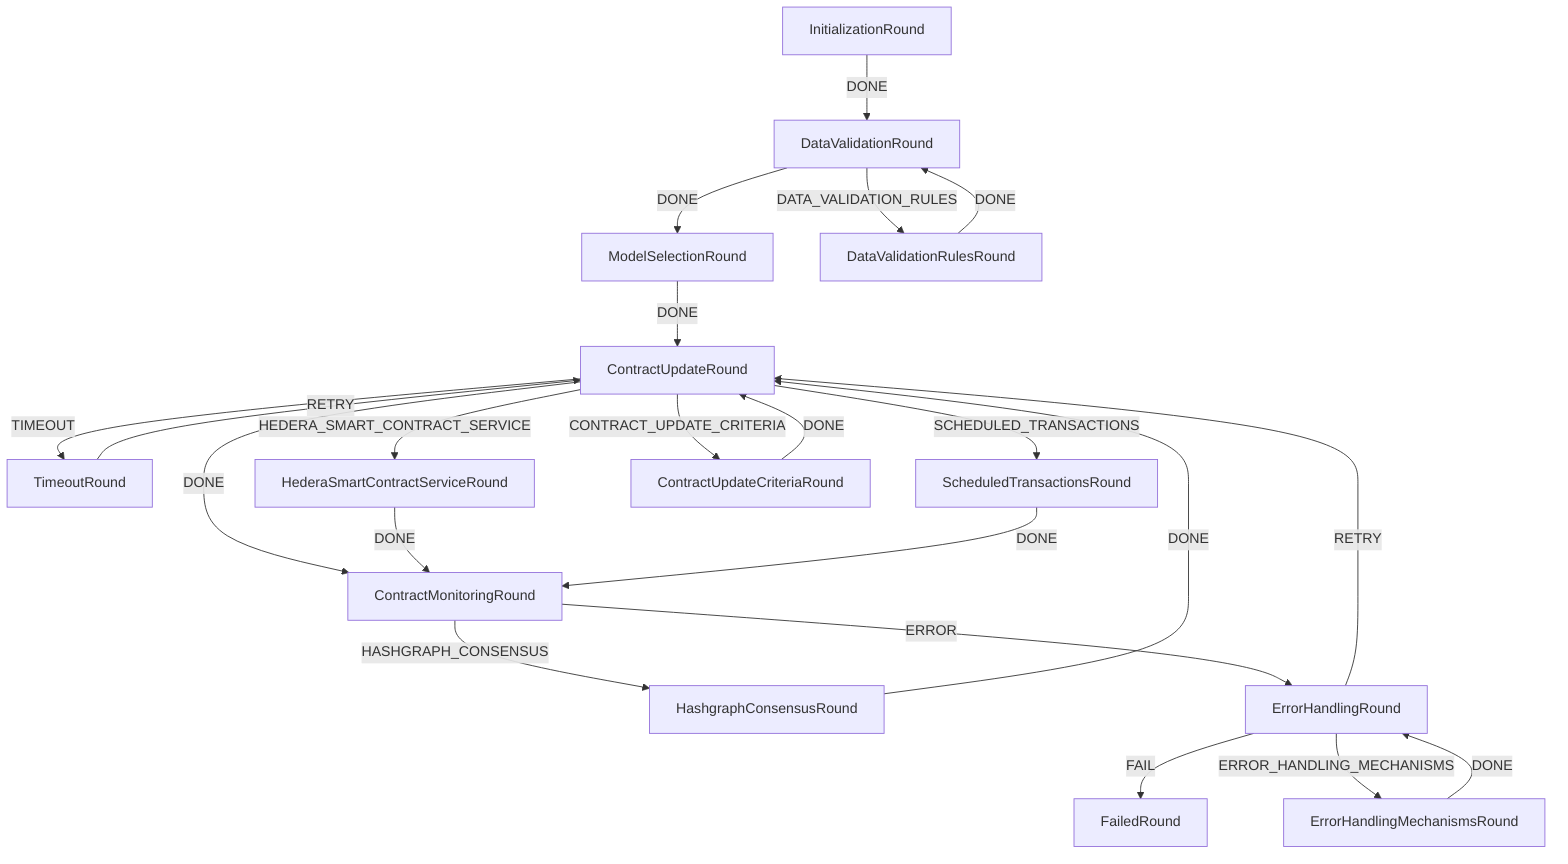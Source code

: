 graph TD
  InitializationRound
  ErrorHandlingMechanismsRound
  DataValidationRound
  TimeoutRound
  ModelSelectionRound
  FailedRound
  HederaSmartContractServiceRound
  ScheduledTransactionsRound
  InitializationRound
  ContractMonitoringRound
  HashgraphConsensusRound
  DataValidationRulesRound
  ContractUpdateCriteriaRound
  ContractUpdateRound
  ErrorHandlingRound
  InitializationRound -->|DONE| DataValidationRound
  DataValidationRound -->|DONE| ModelSelectionRound
  ModelSelectionRound -->|DONE| ContractUpdateRound
  ContractUpdateRound -->|DONE| ContractMonitoringRound
  ContractMonitoringRound -->|ERROR| ErrorHandlingRound
  ErrorHandlingRound -->|RETRY| ContractUpdateRound
  ErrorHandlingRound -->|FAIL| FailedRound
  ContractUpdateRound -->|TIMEOUT| TimeoutRound
  TimeoutRound -->|RETRY| ContractUpdateRound
  ContractUpdateRound -->|HEDERA_SMART_CONTRACT_SERVICE| HederaSmartContractServiceRound
  HederaSmartContractServiceRound -->|DONE| ContractMonitoringRound
  ContractMonitoringRound -->|HASHGRAPH_CONSENSUS| HashgraphConsensusRound
  HashgraphConsensusRound -->|DONE| ContractUpdateRound
  ContractUpdateRound -->|SCHEDULED_TRANSACTIONS| ScheduledTransactionsRound
  ScheduledTransactionsRound -->|DONE| ContractMonitoringRound
  ContractUpdateRound -->|CONTRACT_UPDATE_CRITERIA| ContractUpdateCriteriaRound
  ContractUpdateCriteriaRound -->|DONE| ContractUpdateRound
  DataValidationRound -->|DATA_VALIDATION_RULES| DataValidationRulesRound
  DataValidationRulesRound -->|DONE| DataValidationRound
  ErrorHandlingRound -->|ERROR_HANDLING_MECHANISMS| ErrorHandlingMechanismsRound
  ErrorHandlingMechanismsRound -->|DONE| ErrorHandlingRound